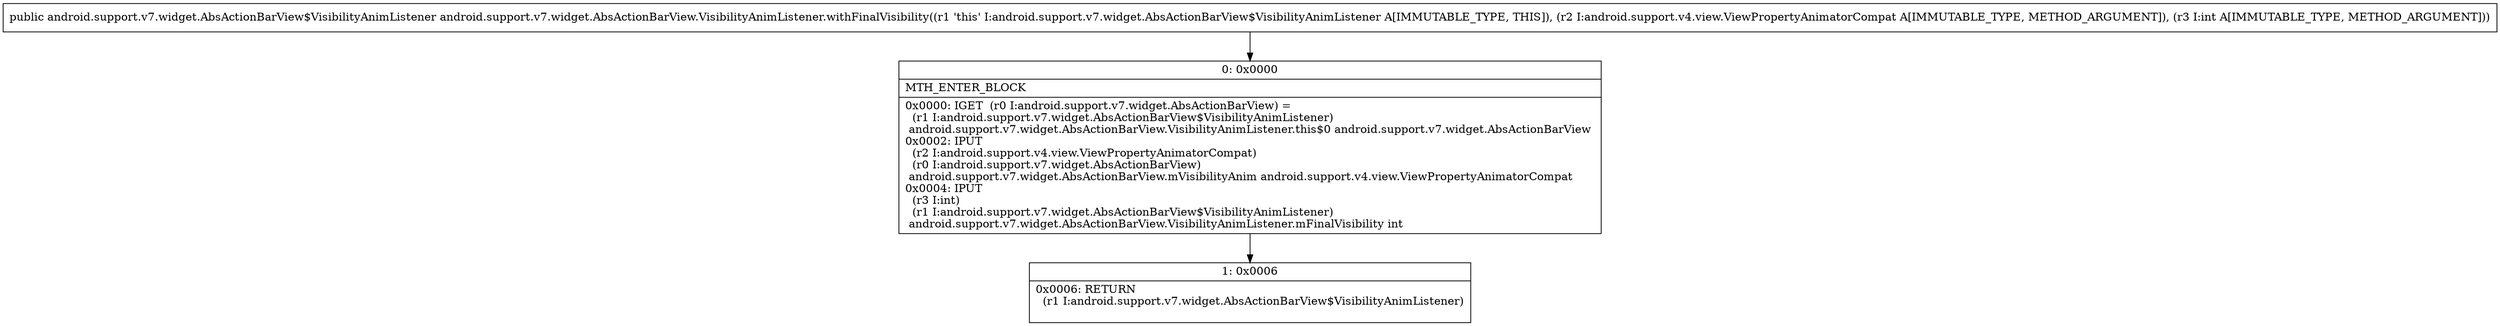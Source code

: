 digraph "CFG forandroid.support.v7.widget.AbsActionBarView.VisibilityAnimListener.withFinalVisibility(Landroid\/support\/v4\/view\/ViewPropertyAnimatorCompat;I)Landroid\/support\/v7\/widget\/AbsActionBarView$VisibilityAnimListener;" {
Node_0 [shape=record,label="{0\:\ 0x0000|MTH_ENTER_BLOCK\l|0x0000: IGET  (r0 I:android.support.v7.widget.AbsActionBarView) = \l  (r1 I:android.support.v7.widget.AbsActionBarView$VisibilityAnimListener)\l android.support.v7.widget.AbsActionBarView.VisibilityAnimListener.this$0 android.support.v7.widget.AbsActionBarView \l0x0002: IPUT  \l  (r2 I:android.support.v4.view.ViewPropertyAnimatorCompat)\l  (r0 I:android.support.v7.widget.AbsActionBarView)\l android.support.v7.widget.AbsActionBarView.mVisibilityAnim android.support.v4.view.ViewPropertyAnimatorCompat \l0x0004: IPUT  \l  (r3 I:int)\l  (r1 I:android.support.v7.widget.AbsActionBarView$VisibilityAnimListener)\l android.support.v7.widget.AbsActionBarView.VisibilityAnimListener.mFinalVisibility int \l}"];
Node_1 [shape=record,label="{1\:\ 0x0006|0x0006: RETURN  \l  (r1 I:android.support.v7.widget.AbsActionBarView$VisibilityAnimListener)\l \l}"];
MethodNode[shape=record,label="{public android.support.v7.widget.AbsActionBarView$VisibilityAnimListener android.support.v7.widget.AbsActionBarView.VisibilityAnimListener.withFinalVisibility((r1 'this' I:android.support.v7.widget.AbsActionBarView$VisibilityAnimListener A[IMMUTABLE_TYPE, THIS]), (r2 I:android.support.v4.view.ViewPropertyAnimatorCompat A[IMMUTABLE_TYPE, METHOD_ARGUMENT]), (r3 I:int A[IMMUTABLE_TYPE, METHOD_ARGUMENT])) }"];
MethodNode -> Node_0;
Node_0 -> Node_1;
}

